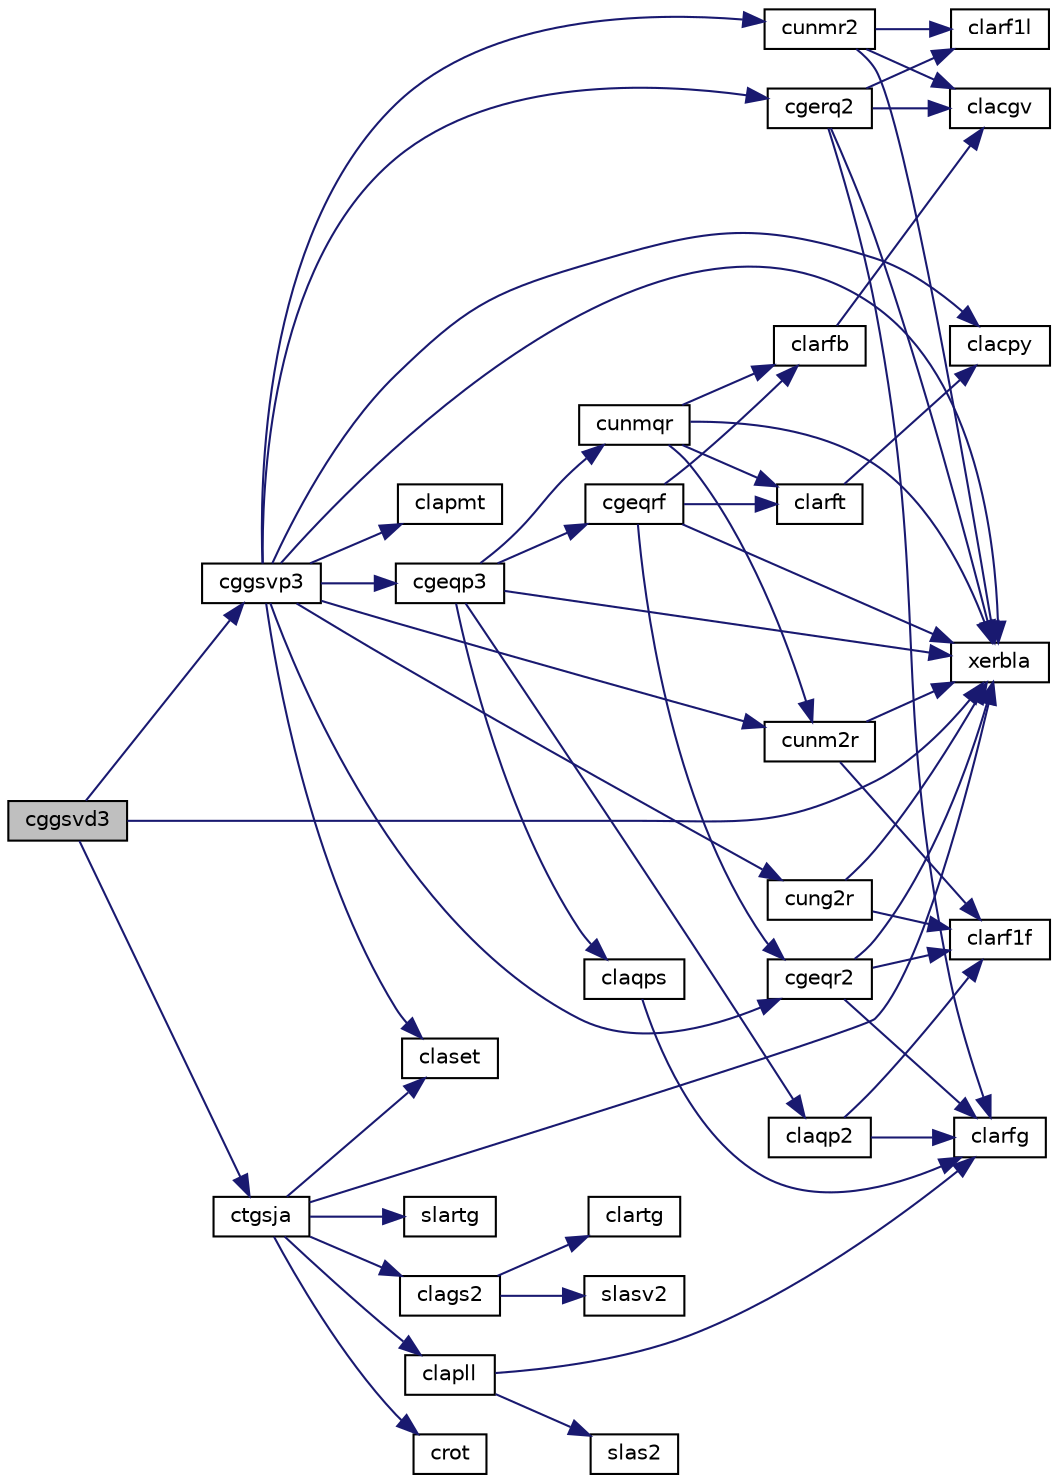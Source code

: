 digraph "cggsvd3"
{
 // LATEX_PDF_SIZE
  edge [fontname="Helvetica",fontsize="10",labelfontname="Helvetica",labelfontsize="10"];
  node [fontname="Helvetica",fontsize="10",shape=record];
  rankdir="LR";
  Node1 [label="cggsvd3",height=0.2,width=0.4,color="black", fillcolor="grey75", style="filled", fontcolor="black",tooltip="CGGSVD3 computes the singular value decomposition (SVD) for OTHER matrices"];
  Node1 -> Node2 [color="midnightblue",fontsize="10",style="solid",fontname="Helvetica"];
  Node2 [label="cggsvp3",height=0.2,width=0.4,color="black", fillcolor="white", style="filled",URL="$cggsvp3_8f.html#a92b4f0ed1816bbcba4d325fe96af9fe3",tooltip="CGGSVP3"];
  Node2 -> Node3 [color="midnightblue",fontsize="10",style="solid",fontname="Helvetica"];
  Node3 [label="cgeqp3",height=0.2,width=0.4,color="black", fillcolor="white", style="filled",URL="$cgeqp3_8f.html#a3947eb2e884bf32f7380f22c501151e9",tooltip="CGEQP3"];
  Node3 -> Node4 [color="midnightblue",fontsize="10",style="solid",fontname="Helvetica"];
  Node4 [label="cgeqrf",height=0.2,width=0.4,color="black", fillcolor="white", style="filled",URL="$cgeqrf_8f.html#a333680795e2818318a1c6f6d1a503722",tooltip="CGEQRF"];
  Node4 -> Node5 [color="midnightblue",fontsize="10",style="solid",fontname="Helvetica"];
  Node5 [label="cgeqr2",height=0.2,width=0.4,color="black", fillcolor="white", style="filled",URL="$cgeqr2_8f.html#a134d9e0dc9857945b85acc090ca19ade",tooltip="CGEQR2 computes the QR factorization of a general rectangular matrix using an unblocked algorithm."];
  Node5 -> Node6 [color="midnightblue",fontsize="10",style="solid",fontname="Helvetica"];
  Node6 [label="clarf1f",height=0.2,width=0.4,color="black", fillcolor="white", style="filled",URL="$clarf1f_8f.html#a3e28406862b5295433c9210497d2c392",tooltip="CLARF1F applies an elementary reflector to a general rectangular"];
  Node5 -> Node7 [color="midnightblue",fontsize="10",style="solid",fontname="Helvetica"];
  Node7 [label="clarfg",height=0.2,width=0.4,color="black", fillcolor="white", style="filled",URL="$clarfg_8f.html#ab546cf8718b98ecdc6aae99a34ffb1bf",tooltip="CLARFG generates an elementary reflector (Householder matrix)."];
  Node5 -> Node8 [color="midnightblue",fontsize="10",style="solid",fontname="Helvetica"];
  Node8 [label="xerbla",height=0.2,width=0.4,color="black", fillcolor="white", style="filled",URL="$xerbla_8f.html#a377ee61015baf8dea7770b3a404b1c07",tooltip="XERBLA"];
  Node4 -> Node9 [color="midnightblue",fontsize="10",style="solid",fontname="Helvetica"];
  Node9 [label="clarfb",height=0.2,width=0.4,color="black", fillcolor="white", style="filled",URL="$clarfb_8f.html#a625578c63463d61350ee393cd3f9aeb6",tooltip="CLARFB applies a block reflector or its conjugate-transpose to a general rectangular matrix."];
  Node9 -> Node10 [color="midnightblue",fontsize="10",style="solid",fontname="Helvetica"];
  Node10 [label="clacgv",height=0.2,width=0.4,color="black", fillcolor="white", style="filled",URL="$clacgv_8f.html#a0ff51770edb0cdc7328fdae7ace7954e",tooltip="CLACGV conjugates a complex vector."];
  Node4 -> Node11 [color="midnightblue",fontsize="10",style="solid",fontname="Helvetica"];
  Node11 [label="clarft",height=0.2,width=0.4,color="black", fillcolor="white", style="filled",URL="$clarft_8f.html#ace2252c98183bbc6395b1e355342b8e5",tooltip="CLARFT forms the triangular factor T of a block reflector H = I - vtvH"];
  Node11 -> Node12 [color="midnightblue",fontsize="10",style="solid",fontname="Helvetica"];
  Node12 [label="clacpy",height=0.2,width=0.4,color="black", fillcolor="white", style="filled",URL="$clacpy_8f.html#afcee53f42831342f7c863bfc55d2d159",tooltip="CLACPY copies all or part of one two-dimensional array to another."];
  Node4 -> Node8 [color="midnightblue",fontsize="10",style="solid",fontname="Helvetica"];
  Node3 -> Node13 [color="midnightblue",fontsize="10",style="solid",fontname="Helvetica"];
  Node13 [label="claqp2",height=0.2,width=0.4,color="black", fillcolor="white", style="filled",URL="$claqp2_8f.html#a7f8a4e460d67969566c16fd87c40da7f",tooltip="CLAQP2 computes a QR factorization with column pivoting of the matrix block."];
  Node13 -> Node6 [color="midnightblue",fontsize="10",style="solid",fontname="Helvetica"];
  Node13 -> Node7 [color="midnightblue",fontsize="10",style="solid",fontname="Helvetica"];
  Node3 -> Node14 [color="midnightblue",fontsize="10",style="solid",fontname="Helvetica"];
  Node14 [label="claqps",height=0.2,width=0.4,color="black", fillcolor="white", style="filled",URL="$claqps_8f.html#ab49e6140e8e4e82cb86ee10aa6c8a49a",tooltip="CLAQPS computes a step of QR factorization with column pivoting of a real m-by-n matrix A by using BL..."];
  Node14 -> Node7 [color="midnightblue",fontsize="10",style="solid",fontname="Helvetica"];
  Node3 -> Node15 [color="midnightblue",fontsize="10",style="solid",fontname="Helvetica"];
  Node15 [label="cunmqr",height=0.2,width=0.4,color="black", fillcolor="white", style="filled",URL="$cunmqr_8f.html#ab9eeeabc3611b824f98b8ff5934a8f3e",tooltip="CUNMQR"];
  Node15 -> Node9 [color="midnightblue",fontsize="10",style="solid",fontname="Helvetica"];
  Node15 -> Node11 [color="midnightblue",fontsize="10",style="solid",fontname="Helvetica"];
  Node15 -> Node16 [color="midnightblue",fontsize="10",style="solid",fontname="Helvetica"];
  Node16 [label="cunm2r",height=0.2,width=0.4,color="black", fillcolor="white", style="filled",URL="$cunm2r_8f.html#add6fc18563da99ba29abf78e676c8794",tooltip="CUNM2R multiplies a general matrix by the unitary matrix from a QR factorization determined by cgeqrf..."];
  Node16 -> Node6 [color="midnightblue",fontsize="10",style="solid",fontname="Helvetica"];
  Node16 -> Node8 [color="midnightblue",fontsize="10",style="solid",fontname="Helvetica"];
  Node15 -> Node8 [color="midnightblue",fontsize="10",style="solid",fontname="Helvetica"];
  Node3 -> Node8 [color="midnightblue",fontsize="10",style="solid",fontname="Helvetica"];
  Node2 -> Node5 [color="midnightblue",fontsize="10",style="solid",fontname="Helvetica"];
  Node2 -> Node17 [color="midnightblue",fontsize="10",style="solid",fontname="Helvetica"];
  Node17 [label="cgerq2",height=0.2,width=0.4,color="black", fillcolor="white", style="filled",URL="$cgerq2_8f.html#a6e2b93235b0ed01d7ddb3fa293e9c45d",tooltip="CGERQ2 computes the RQ factorization of a general rectangular matrix using an unblocked algorithm."];
  Node17 -> Node10 [color="midnightblue",fontsize="10",style="solid",fontname="Helvetica"];
  Node17 -> Node18 [color="midnightblue",fontsize="10",style="solid",fontname="Helvetica"];
  Node18 [label="clarf1l",height=0.2,width=0.4,color="black", fillcolor="white", style="filled",URL="$clarf1l_8f.html#a8f1e0bfb7f1c120e98f16b95fea350af",tooltip="CLARF1L applies an elementary reflector to a general rectangular"];
  Node17 -> Node7 [color="midnightblue",fontsize="10",style="solid",fontname="Helvetica"];
  Node17 -> Node8 [color="midnightblue",fontsize="10",style="solid",fontname="Helvetica"];
  Node2 -> Node12 [color="midnightblue",fontsize="10",style="solid",fontname="Helvetica"];
  Node2 -> Node19 [color="midnightblue",fontsize="10",style="solid",fontname="Helvetica"];
  Node19 [label="clapmt",height=0.2,width=0.4,color="black", fillcolor="white", style="filled",URL="$clapmt_8f.html#a208f228168320219f265860d5f6d095b",tooltip="CLAPMT performs a forward or backward permutation of the columns of a matrix."];
  Node2 -> Node20 [color="midnightblue",fontsize="10",style="solid",fontname="Helvetica"];
  Node20 [label="claset",height=0.2,width=0.4,color="black", fillcolor="white", style="filled",URL="$claset_8f.html#a3666a7cae5a324eab6ae01b5155f1f5b",tooltip="CLASET initializes the off-diagonal elements and the diagonal elements of a matrix to given values."];
  Node2 -> Node21 [color="midnightblue",fontsize="10",style="solid",fontname="Helvetica"];
  Node21 [label="cung2r",height=0.2,width=0.4,color="black", fillcolor="white", style="filled",URL="$cung2r_8f.html#ab99426ac17101ce778da5406fc07ac5e",tooltip="CUNG2R"];
  Node21 -> Node6 [color="midnightblue",fontsize="10",style="solid",fontname="Helvetica"];
  Node21 -> Node8 [color="midnightblue",fontsize="10",style="solid",fontname="Helvetica"];
  Node2 -> Node16 [color="midnightblue",fontsize="10",style="solid",fontname="Helvetica"];
  Node2 -> Node22 [color="midnightblue",fontsize="10",style="solid",fontname="Helvetica"];
  Node22 [label="cunmr2",height=0.2,width=0.4,color="black", fillcolor="white", style="filled",URL="$cunmr2_8f.html#a34f9435cacd7d537a524ac1161aa7f0a",tooltip="CUNMR2 multiplies a general matrix by the unitary matrix from a RQ factorization determined by cgerqf..."];
  Node22 -> Node10 [color="midnightblue",fontsize="10",style="solid",fontname="Helvetica"];
  Node22 -> Node18 [color="midnightblue",fontsize="10",style="solid",fontname="Helvetica"];
  Node22 -> Node8 [color="midnightblue",fontsize="10",style="solid",fontname="Helvetica"];
  Node2 -> Node8 [color="midnightblue",fontsize="10",style="solid",fontname="Helvetica"];
  Node1 -> Node23 [color="midnightblue",fontsize="10",style="solid",fontname="Helvetica"];
  Node23 [label="ctgsja",height=0.2,width=0.4,color="black", fillcolor="white", style="filled",URL="$ctgsja_8f.html#adc1cdf53766720a2d1d85f9186f059c1",tooltip="CTGSJA"];
  Node23 -> Node24 [color="midnightblue",fontsize="10",style="solid",fontname="Helvetica"];
  Node24 [label="clags2",height=0.2,width=0.4,color="black", fillcolor="white", style="filled",URL="$clags2_8f.html#a37b08fe5439ea8bcbc15c29ce9f9ef47",tooltip="CLAGS2"];
  Node24 -> Node25 [color="midnightblue",fontsize="10",style="solid",fontname="Helvetica"];
  Node25 [label="clartg",height=0.2,width=0.4,color="black", fillcolor="white", style="filled",URL="$clartg_8f90.html#a45afd4405cf6da478ce4de9576303369",tooltip="CLARTG generates a plane rotation with real cosine and complex sine."];
  Node24 -> Node26 [color="midnightblue",fontsize="10",style="solid",fontname="Helvetica"];
  Node26 [label="slasv2",height=0.2,width=0.4,color="black", fillcolor="white", style="filled",URL="$slasv2_8f.html#a8783434fbc24d465134e5604c5737565",tooltip="SLASV2 computes the singular value decomposition of a 2-by-2 triangular matrix."];
  Node23 -> Node27 [color="midnightblue",fontsize="10",style="solid",fontname="Helvetica"];
  Node27 [label="clapll",height=0.2,width=0.4,color="black", fillcolor="white", style="filled",URL="$clapll_8f.html#aad2bd9b944412d562d4f5886198b42ed",tooltip="CLAPLL measures the linear dependence of two vectors."];
  Node27 -> Node7 [color="midnightblue",fontsize="10",style="solid",fontname="Helvetica"];
  Node27 -> Node28 [color="midnightblue",fontsize="10",style="solid",fontname="Helvetica"];
  Node28 [label="slas2",height=0.2,width=0.4,color="black", fillcolor="white", style="filled",URL="$slas2_8f.html#a7047efd8096db5f0724f79cad80e4127",tooltip="SLAS2 computes singular values of a 2-by-2 triangular matrix."];
  Node23 -> Node20 [color="midnightblue",fontsize="10",style="solid",fontname="Helvetica"];
  Node23 -> Node29 [color="midnightblue",fontsize="10",style="solid",fontname="Helvetica"];
  Node29 [label="crot",height=0.2,width=0.4,color="black", fillcolor="white", style="filled",URL="$crot_8f.html#a4afb8af3ae70d2f82fffafe91e933c12",tooltip="CROT applies a plane rotation with real cosine and complex sine to a pair of complex vectors."];
  Node23 -> Node30 [color="midnightblue",fontsize="10",style="solid",fontname="Helvetica"];
  Node30 [label="slartg",height=0.2,width=0.4,color="black", fillcolor="white", style="filled",URL="$slartg_8f90.html#a8836d25697ed4d8cc0b7d0f45b558c3b",tooltip="SLARTG generates a plane rotation with real cosine and real sine."];
  Node23 -> Node8 [color="midnightblue",fontsize="10",style="solid",fontname="Helvetica"];
  Node1 -> Node8 [color="midnightblue",fontsize="10",style="solid",fontname="Helvetica"];
}
